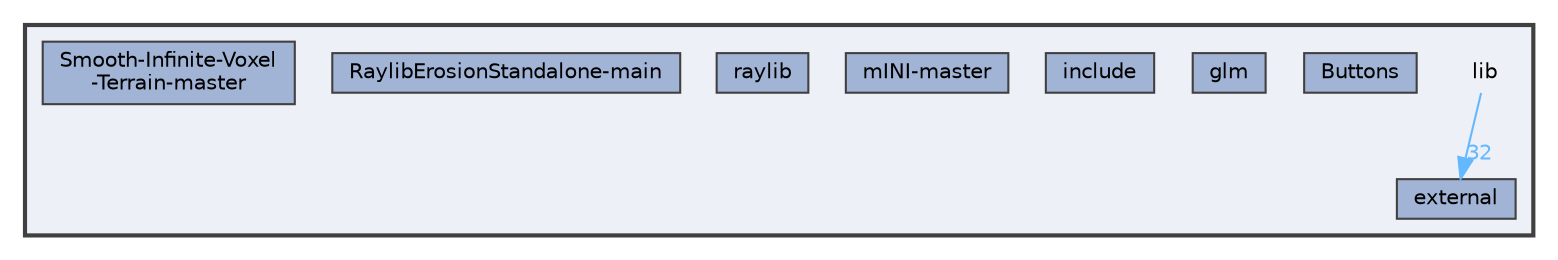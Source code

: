 digraph "C:/Users/HP/Documents/GitHub/Minero-Game/lib"
{
 // LATEX_PDF_SIZE
  bgcolor="transparent";
  edge [fontname=Helvetica,fontsize=10,labelfontname=Helvetica,labelfontsize=10];
  node [fontname=Helvetica,fontsize=10,shape=box,height=0.2,width=0.4];
  compound=true
  subgraph clusterdir_97aefd0d527b934f1d99a682da8fe6a9 {
    graph [ bgcolor="#edf0f7", pencolor="grey25", label="", fontname=Helvetica,fontsize=10 style="filled,bold", URL="dir_97aefd0d527b934f1d99a682da8fe6a9.html",tooltip=""]
    dir_97aefd0d527b934f1d99a682da8fe6a9 [shape=plaintext, label="lib"];
  dir_bac35ba42bbe03d850f5668c4042821b [label="Buttons", fillcolor="#a2b4d6", color="grey25", style="filled", URL="dir_bac35ba42bbe03d850f5668c4042821b.html",tooltip=""];
  dir_cbe07c7c505f4f818cb0e4e4b8412a84 [label="external", fillcolor="#a2b4d6", color="grey25", style="filled", URL="dir_cbe07c7c505f4f818cb0e4e4b8412a84.html",tooltip=""];
  dir_942d916a788a48c882a9373a369b0e37 [label="glm", fillcolor="#a2b4d6", color="grey25", style="filled", URL="dir_942d916a788a48c882a9373a369b0e37.html",tooltip=""];
  dir_5a30104352ef4255dc24354b02eb2d20 [label="include", fillcolor="#a2b4d6", color="grey25", style="filled", URL="dir_5a30104352ef4255dc24354b02eb2d20.html",tooltip=""];
  dir_1bf920f3b2388b83456a1bdb97f6b906 [label="mINI-master", fillcolor="#a2b4d6", color="grey25", style="filled", URL="dir_1bf920f3b2388b83456a1bdb97f6b906.html",tooltip=""];
  dir_b9ef70f52f03e1e6eb0c4025ef35c395 [label="raylib", fillcolor="#a2b4d6", color="grey25", style="filled", URL="dir_b9ef70f52f03e1e6eb0c4025ef35c395.html",tooltip=""];
  dir_042889faae7c147a2617bff57d73b2d8 [label="RaylibErosionStandalone-main", fillcolor="#a2b4d6", color="grey25", style="filled", URL="dir_042889faae7c147a2617bff57d73b2d8.html",tooltip=""];
  dir_7d6c3a6d776b9d4a11ac5261b18c656e [label="Smooth-Infinite-Voxel\l-Terrain-master", fillcolor="#a2b4d6", color="grey25", style="filled", URL="dir_7d6c3a6d776b9d4a11ac5261b18c656e.html",tooltip=""];
  }
  dir_97aefd0d527b934f1d99a682da8fe6a9->dir_cbe07c7c505f4f818cb0e4e4b8412a84 [headlabel="32", labeldistance=1.5 headhref="dir_000196_000107.html" href="dir_000196_000107.html" color="steelblue1" fontcolor="steelblue1"];
}
